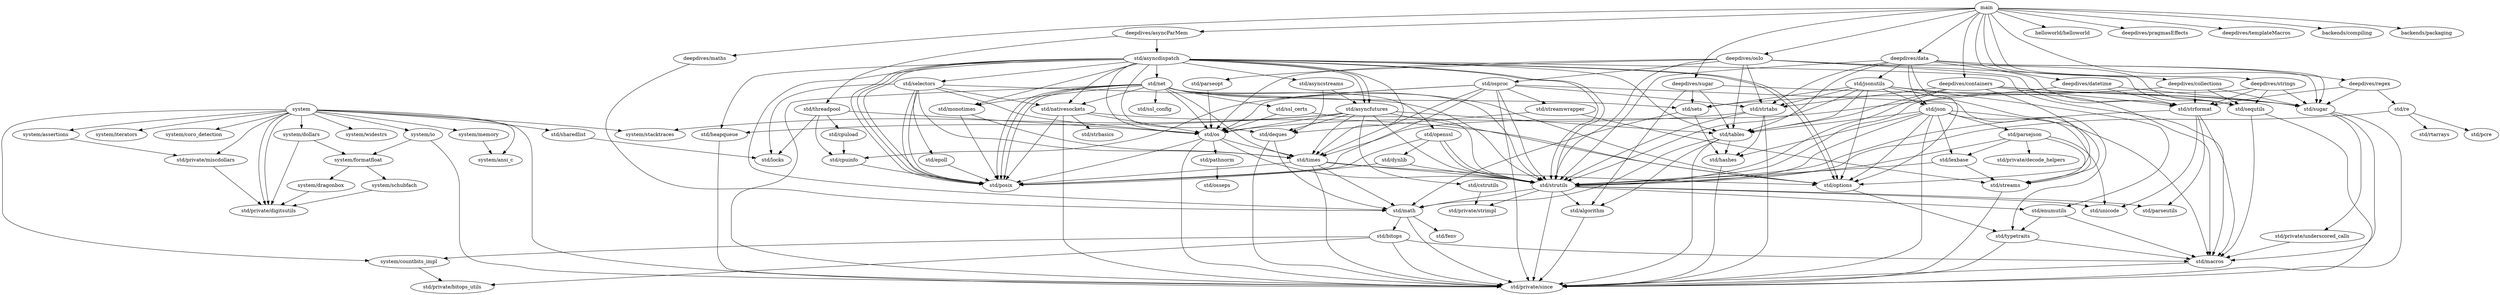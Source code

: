 digraph main {
"system" -> "std/private/since";
"system/memory" -> "system/ansi_c";
"system" -> "system/ansi_c";
"system" -> "system/memory";
"std/private/miscdollars" -> "std/private/digitsutils";
"system/assertions" -> "std/private/miscdollars";
"system" -> "system/assertions";
"system" -> "system/iterators";
"system" -> "system/coro_detection";
"system/dollars" -> "std/private/digitsutils";
"system/dragonbox" -> "std/private/digitsutils";
"system/schubfach" -> "std/private/digitsutils";
"system/formatfloat" -> "system/dragonbox";
"system/formatfloat" -> "system/schubfach";
"system/dollars" -> "system/formatfloat";
"system" -> "system/dollars";
"system/countbits_impl" -> "std/private/bitops_utils";
"std/sharedlist" -> "std/locks";
"system" -> "std/private/miscdollars";
"system" -> "system/stacktraces";
"system" -> "system/countbits_impl";
"system" -> "std/sharedlist";
"system" -> "std/private/digitsutils";
"system" -> "std/private/digitsutils";
"system" -> "system/widestrs";
"system/io" -> "std/private/since";
"system/io" -> "system/formatfloat";
"system" -> "system/io";
"std/cpuinfo" -> "std/posix";
"std/cpuload" -> "std/cpuinfo";
"std/os" -> "std/private/since";
"std/strutils" -> "std/parseutils";
"std/math" -> "std/private/since";
"std/macros" -> "std/private/since";
"std/bitops" -> "std/macros";
"std/bitops" -> "std/private/since";
"std/bitops" -> "std/private/bitops_utils";
"std/bitops" -> "system/countbits_impl";
"std/math" -> "std/bitops";
"std/math" -> "std/fenv";
"std/strutils" -> "std/math";
"std/algorithm" -> "std/private/since";
"std/strutils" -> "std/algorithm";
"std/enumutils" -> "std/macros";
"std/typetraits" -> "std/private/since";
"std/typetraits" -> "std/macros";
"std/enumutils" -> "std/typetraits";
"std/strutils" -> "std/enumutils";
"std/strutils" -> "std/unicode";
"std/strutils" -> "std/private/since";
"std/strutils" -> "std/private/strimpl";
"std/pathnorm" -> "std/osseps";
"std/os" -> "std/strutils";
"std/os" -> "std/pathnorm";
"std/options" -> "std/typetraits";
"std/times" -> "std/strutils";
"std/times" -> "std/math";
"std/times" -> "std/options";
"std/times" -> "std/private/since";
"std/times" -> "std/posix";
"std/os" -> "std/posix";
"std/os" -> "std/times";
"std/threadpool" -> "std/cpuinfo";
"std/threadpool" -> "std/cpuload";
"std/threadpool" -> "std/locks";
"std/threadpool" -> "std/os";
"std/tables" -> "std/private/since";
"std/hashes" -> "std/private/since";
"std/tables" -> "std/hashes";
"std/tables" -> "std/math";
"std/tables" -> "std/algorithm";
"std/heapqueue" -> "std/private/since";
"std/deques" -> "std/private/since";
"std/deques" -> "std/math";
"std/cstrutils" -> "std/private/strimpl";
"std/asyncfutures" -> "std/os";
"std/asyncfutures" -> "std/tables";
"std/asyncfutures" -> "std/strutils";
"std/asyncfutures" -> "std/times";
"std/asyncfutures" -> "std/heapqueue";
"std/asyncfutures" -> "std/options";
"std/asyncfutures" -> "std/deques";
"std/asyncfutures" -> "std/cstrutils";
"std/asyncfutures" -> "system/stacktraces";
"std/asyncstreams" -> "std/asyncfutures";
"std/asyncstreams" -> "std/deques";
"std/asyncdispatch" -> "std/os";
"std/asyncdispatch" -> "std/tables";
"std/asyncdispatch" -> "std/strutils";
"std/asyncdispatch" -> "std/times";
"std/asyncdispatch" -> "std/heapqueue";
"std/asyncdispatch" -> "std/options";
"std/asyncdispatch" -> "std/asyncstreams";
"std/monotimes" -> "std/times";
"std/monotimes" -> "std/posix";
"std/asyncdispatch" -> "std/options";
"std/asyncdispatch" -> "std/math";
"std/asyncdispatch" -> "std/monotimes";
"std/asyncdispatch" -> "std/asyncfutures";
"std/nativesockets" -> "std/os";
"std/nativesockets" -> "std/options";
"std/nativesockets" -> "std/private/since";
"std/nativesockets" -> "std/strbasics";
"std/nativesockets" -> "std/posix";
"std/net" -> "std/private/since";
"std/net" -> "std/nativesockets";
"std/sets" -> "std/hashes";
"std/sets" -> "std/math";
"std/net" -> "std/os";
"std/net" -> "std/strutils";
"std/net" -> "std/times";
"std/net" -> "std/sets";
"std/net" -> "std/options";
"std/net" -> "std/monotimes";
"std/net" -> "std/ssl_config";
"std/openssl" -> "std/strutils";
"std/openssl" -> "std/posix";
"std/dynlib" -> "std/strutils";
"std/dynlib" -> "std/posix";
"std/openssl" -> "std/dynlib";
"std/openssl" -> "std/strutils";
"std/ssl_certs" -> "std/os";
"std/ssl_certs" -> "std/strutils";
"std/net" -> "std/openssl";
"std/net" -> "std/ssl_certs";
"std/net" -> "std/posix";
"std/net" -> "std/posix";
"std/net" -> "std/posix";
"std/asyncdispatch" -> "std/nativesockets";
"std/asyncdispatch" -> "std/net";
"std/asyncdispatch" -> "std/deques";
"std/selectors" -> "std/os";
"std/selectors" -> "std/nativesockets";
"std/epoll" -> "std/posix";
"std/selectors" -> "std/strutils";
"std/selectors" -> "std/locks";
"std/selectors" -> "std/posix";
"std/selectors" -> "std/posix";
"std/selectors" -> "std/times";
"std/selectors" -> "std/epoll";
"std/asyncdispatch" -> "std/selectors";
"std/asyncdispatch" -> "std/posix";
"std/asyncdispatch" -> "std/posix";
"std/asyncdispatch" -> "std/macros";
"std/asyncdispatch" -> "std/strutils";
"std/asyncdispatch" -> "std/asyncfutures";
"std/asyncdispatch" -> "std/posix";
"deepdives/asyncParMem" -> "std/threadpool";
"deepdives/asyncParMem" -> "std/asyncdispatch";
"std/sugar" -> "std/private/since";
"std/sugar" -> "std/macros";
"std/private/underscored_calls" -> "std/macros";
"std/sugar" -> "std/private/underscored_calls";
"std/strformat" -> "std/macros";
"std/strformat" -> "std/parseutils";
"std/strformat" -> "std/unicode";
"std/strformat" -> "std/strutils";
"deepdives/collections" -> "std/sugar";
"deepdives/collections" -> "std/strformat";
"std/sequtils" -> "std/private/since";
"std/sequtils" -> "std/macros";
"deepdives/collections" -> "std/sequtils";
"deepdives/collections" -> "std/sets";
"deepdives/containers" -> "std/sugar";
"deepdives/containers" -> "std/strformat";
"deepdives/containers" -> "std/strutils";
"deepdives/containers" -> "std/sequtils";
"deepdives/containers" -> "std/options";
"deepdives/containers" -> "std/tables";
"std/strtabs" -> "std/private/since";
"std/strtabs" -> "std/hashes";
"std/strtabs" -> "std/strutils";
"std/strtabs" -> "std/os";
"deepdives/containers" -> "std/strtabs";
"deepdives/data" -> "std/sugar";
"deepdives/data" -> "std/strformat";
"deepdives/data" -> "std/strutils";
"deepdives/data" -> "std/sequtils";
"deepdives/data" -> "std/options";
"deepdives/data" -> "std/tables";
"std/streams" -> "std/private/since";
"std/lexbase" -> "std/strutils";
"std/lexbase" -> "std/streams";
"std/parsejson" -> "std/strutils";
"std/parsejson" -> "std/lexbase";
"std/parsejson" -> "std/streams";
"std/parsejson" -> "std/unicode";
"std/parsejson" -> "std/private/decode_helpers";
"std/json" -> "std/hashes";
"std/json" -> "std/tables";
"std/json" -> "std/strutils";
"std/json" -> "std/lexbase";
"std/json" -> "std/streams";
"std/json" -> "std/macros";
"std/json" -> "std/parsejson";
"std/json" -> "std/options";
"std/json" -> "std/private/since";
"deepdives/data" -> "std/json";
"std/jsonutils" -> "std/json";
"std/jsonutils" -> "std/strutils";
"std/jsonutils" -> "std/tables";
"std/jsonutils" -> "std/sets";
"std/jsonutils" -> "std/strtabs";
"std/jsonutils" -> "std/options";
"std/jsonutils" -> "std/macros";
"std/jsonutils" -> "std/enumutils";
"std/jsonutils" -> "std/typetraits";
"deepdives/data" -> "std/jsonutils";
"deepdives/data" -> "std/strtabs";
"deepdives/datetime" -> "std/sugar";
"deepdives/datetime" -> "std/strformat";
"deepdives/datetime" -> "std/times";
"deepdives/maths" -> "std/math";
"deepdives/osIo" -> "std/sugar";
"deepdives/osIo" -> "std/strformat";
"deepdives/osIo" -> "std/strutils";
"deepdives/osIo" -> "std/sequtils";
"deepdives/osIo" -> "std/tables";
"deepdives/osIo" -> "std/os";
"std/streamwrapper" -> "std/deques";
"std/streamwrapper" -> "std/streams";
"std/osproc" -> "std/strutils";
"std/osproc" -> "std/os";
"std/osproc" -> "std/strtabs";
"std/osproc" -> "std/streams";
"std/osproc" -> "std/cpuinfo";
"std/osproc" -> "std/streamwrapper";
"std/osproc" -> "std/private/since";
"std/osproc" -> "std/posix";
"std/osproc" -> "std/times";
"deepdives/osIo" -> "std/osproc";
"deepdives/osIo" -> "std/strtabs";
"std/parseopt" -> "std/os";
"deepdives/osIo" -> "std/parseopt";
"deepdives/regex" -> "std/sugar";
"deepdives/regex" -> "std/strformat";
"std/re" -> "std/pcre";
"std/re" -> "std/strutils";
"std/re" -> "std/rtarrays";
"deepdives/regex" -> "std/re";
"deepdives/strings" -> "std/sugar";
"deepdives/strings" -> "std/sequtils";
"deepdives/strings" -> "std/strformat";
"deepdives/strings" -> "std/strutils";
"deepdives/sugar" -> "std/sugar";
"deepdives/sugar" -> "std/sets";
"deepdives/sugar" -> "std/tables";
"deepdives/sugar" -> "std/algorithm";
"main" -> "helloworld/helloworld";
"main" -> "deepdives/asyncParMem";
"main" -> "deepdives/collections";
"main" -> "deepdives/containers";
"main" -> "deepdives/data";
"main" -> "deepdives/datetime";
"main" -> "deepdives/maths";
"main" -> "deepdives/osIo";
"main" -> "deepdives/pragmasEffects";
"main" -> "deepdives/regex";
"main" -> "deepdives/strings";
"main" -> "deepdives/sugar";
"main" -> "deepdives/templateMacros";
"main" -> "backends/compiling";
"main" -> "backends/packaging";
}
